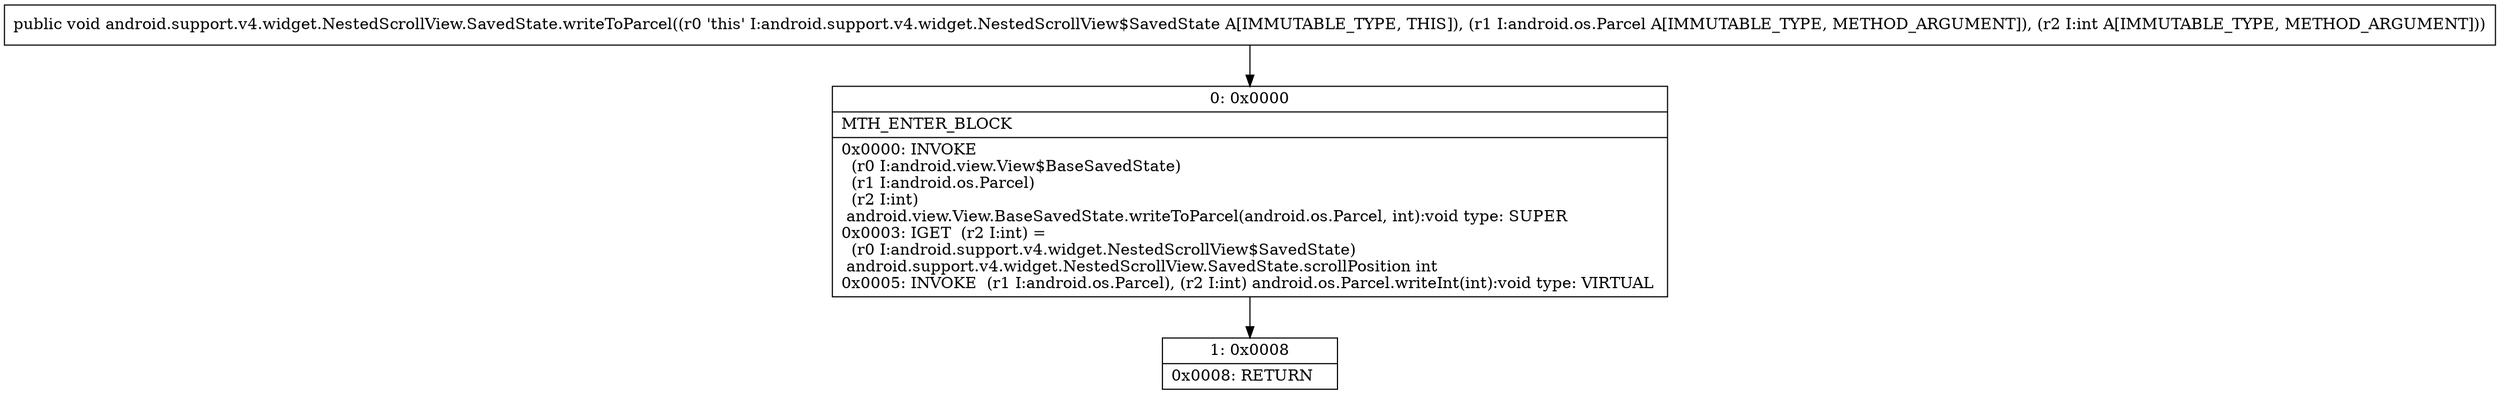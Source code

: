 digraph "CFG forandroid.support.v4.widget.NestedScrollView.SavedState.writeToParcel(Landroid\/os\/Parcel;I)V" {
Node_0 [shape=record,label="{0\:\ 0x0000|MTH_ENTER_BLOCK\l|0x0000: INVOKE  \l  (r0 I:android.view.View$BaseSavedState)\l  (r1 I:android.os.Parcel)\l  (r2 I:int)\l android.view.View.BaseSavedState.writeToParcel(android.os.Parcel, int):void type: SUPER \l0x0003: IGET  (r2 I:int) = \l  (r0 I:android.support.v4.widget.NestedScrollView$SavedState)\l android.support.v4.widget.NestedScrollView.SavedState.scrollPosition int \l0x0005: INVOKE  (r1 I:android.os.Parcel), (r2 I:int) android.os.Parcel.writeInt(int):void type: VIRTUAL \l}"];
Node_1 [shape=record,label="{1\:\ 0x0008|0x0008: RETURN   \l}"];
MethodNode[shape=record,label="{public void android.support.v4.widget.NestedScrollView.SavedState.writeToParcel((r0 'this' I:android.support.v4.widget.NestedScrollView$SavedState A[IMMUTABLE_TYPE, THIS]), (r1 I:android.os.Parcel A[IMMUTABLE_TYPE, METHOD_ARGUMENT]), (r2 I:int A[IMMUTABLE_TYPE, METHOD_ARGUMENT])) }"];
MethodNode -> Node_0;
Node_0 -> Node_1;
}

